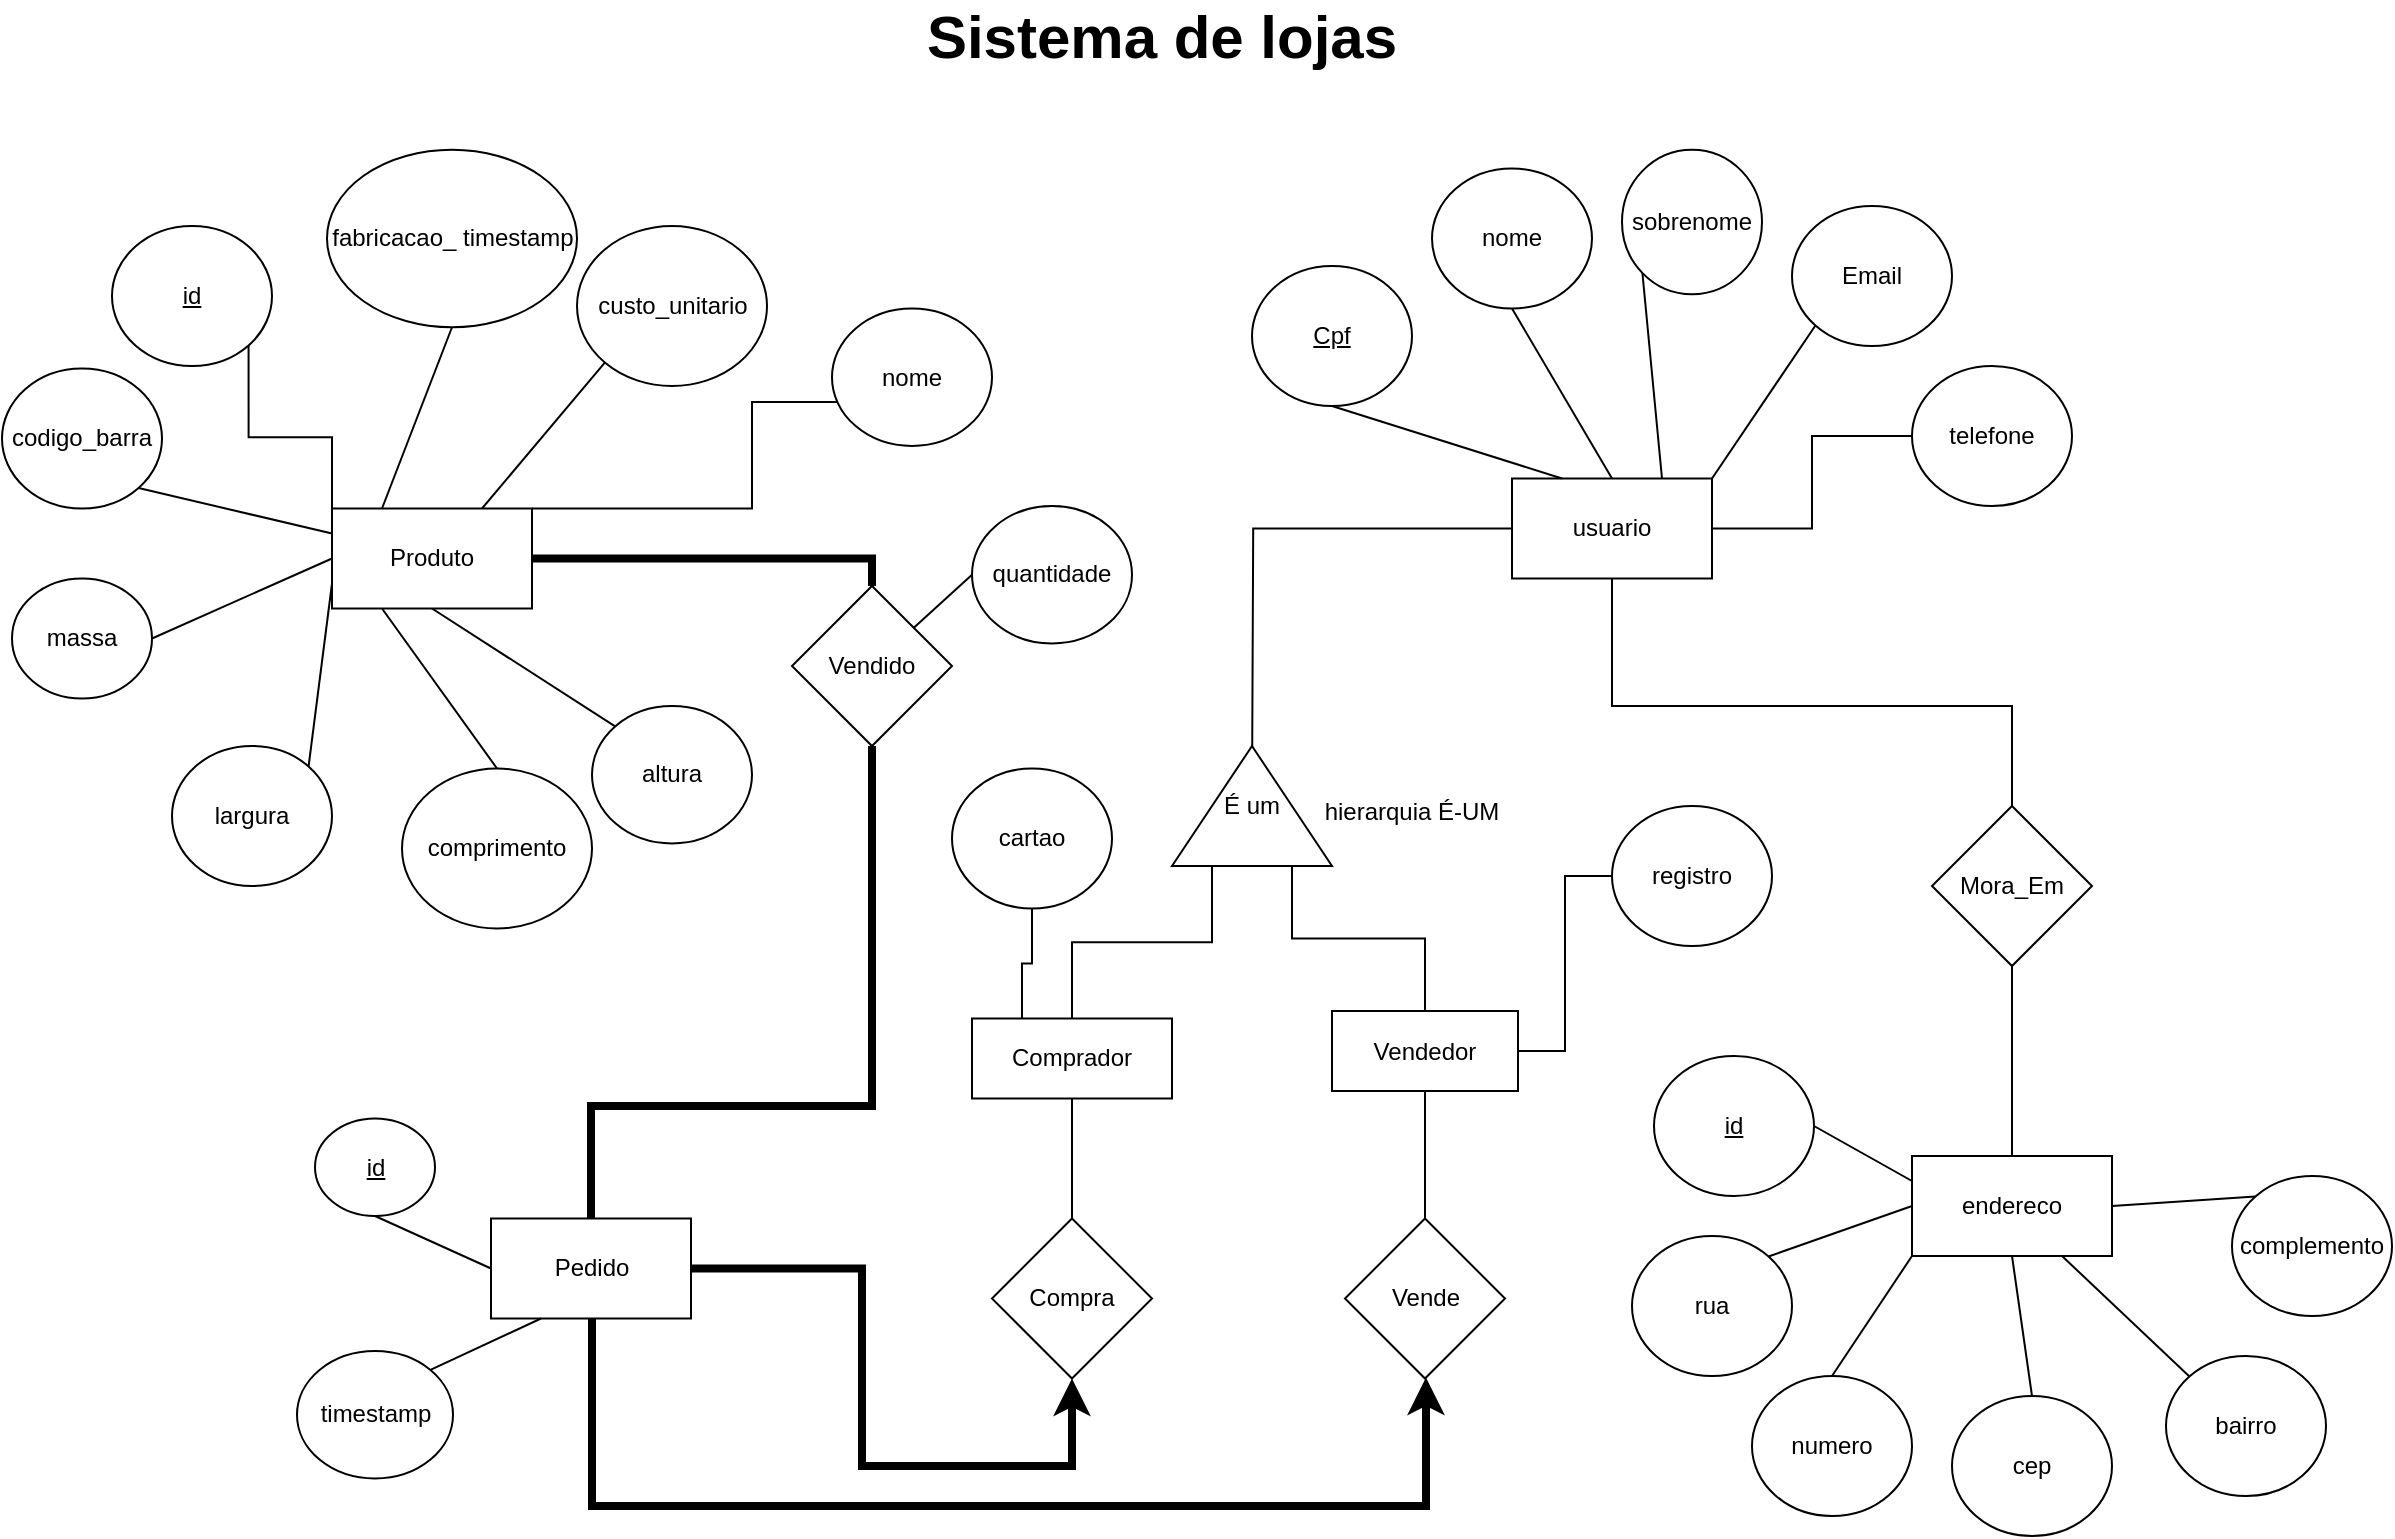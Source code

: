 <mxfile version="20.3.6" type="device"><diagram id="7nKWPvb7Mx6whl2M1RHd" name="Página-1"><mxGraphModel dx="3576" dy="-273" grid="1" gridSize="10" guides="1" tooltips="1" connect="1" arrows="1" fold="1" page="1" pageScale="1" pageWidth="827" pageHeight="1169" math="0" shadow="0"><root><mxCell id="0"/><mxCell id="1" parent="0"/><mxCell id="INeWrYa-GnSXu3VdTGlm-1" value="&lt;font style=&quot;font-size: 30px;&quot;&gt;&lt;b&gt;Sistema de lojas&lt;/b&gt;&lt;/font&gt;" style="text;html=1;strokeColor=none;fillColor=none;align=center;verticalAlign=middle;whiteSpace=wrap;rounded=0;" parent="1" vertex="1"><mxGeometry x="-1260" y="1230" width="460" height="30" as="geometry"/></mxCell><mxCell id="INeWrYa-GnSXu3VdTGlm-66" style="edgeStyle=orthogonalEdgeStyle;rounded=0;orthogonalLoop=1;jettySize=auto;html=1;exitX=1;exitY=0.5;exitDx=0;exitDy=0;entryX=0.5;entryY=0;entryDx=0;entryDy=0;fontSize=12;startArrow=none;startFill=0;endArrow=none;endFill=0;strokeWidth=4;" parent="1" source="INeWrYa-GnSXu3VdTGlm-2" target="INeWrYa-GnSXu3VdTGlm-65" edge="1"><mxGeometry relative="1" as="geometry"><Array as="points"><mxPoint x="-1175" y="1506"/></Array></mxGeometry></mxCell><mxCell id="INeWrYa-GnSXu3VdTGlm-83" style="edgeStyle=orthogonalEdgeStyle;rounded=0;orthogonalLoop=1;jettySize=auto;html=1;exitX=0;exitY=0;exitDx=0;exitDy=0;entryX=1;entryY=1;entryDx=0;entryDy=0;strokeWidth=1;fontSize=12;startArrow=none;startFill=0;endArrow=none;endFill=0;" parent="1" source="INeWrYa-GnSXu3VdTGlm-2" target="INeWrYa-GnSXu3VdTGlm-81" edge="1"><mxGeometry relative="1" as="geometry"/></mxCell><mxCell id="INeWrYa-GnSXu3VdTGlm-2" value="Produto" style="rounded=0;whiteSpace=wrap;html=1;" parent="1" vertex="1"><mxGeometry x="-1445" y="1481.25" width="100" height="50" as="geometry"/></mxCell><mxCell id="INeWrYa-GnSXu3VdTGlm-59" style="edgeStyle=orthogonalEdgeStyle;rounded=0;orthogonalLoop=1;jettySize=auto;html=1;fontSize=30;startArrow=none;startFill=0;endArrow=none;endFill=0;" parent="1" source="INeWrYa-GnSXu3VdTGlm-3" edge="1"><mxGeometry relative="1" as="geometry"><mxPoint x="-984.941" y="1611.309" as="targetPoint"/></mxGeometry></mxCell><mxCell id="INeWrYa-GnSXu3VdTGlm-3" value="usuario" style="rounded=0;whiteSpace=wrap;html=1;" parent="1" vertex="1"><mxGeometry x="-855" y="1466.25" width="100" height="50" as="geometry"/></mxCell><mxCell id="INeWrYa-GnSXu3VdTGlm-69" style="edgeStyle=orthogonalEdgeStyle;rounded=0;orthogonalLoop=1;jettySize=auto;html=1;fontSize=12;startArrow=none;startFill=0;endArrow=classic;endFill=1;strokeWidth=4;exitX=1;exitY=0.5;exitDx=0;exitDy=0;entryX=0.5;entryY=1;entryDx=0;entryDy=0;" parent="1" source="INeWrYa-GnSXu3VdTGlm-5" target="INeWrYa-GnSXu3VdTGlm-68" edge="1"><mxGeometry relative="1" as="geometry"><mxPoint x="-1185" y="1850" as="sourcePoint"/><mxPoint x="-975" y="1916" as="targetPoint"/><Array as="points"><mxPoint x="-1180" y="1861"/><mxPoint x="-1180" y="1960"/><mxPoint x="-1075" y="1960"/></Array></mxGeometry></mxCell><mxCell id="INeWrYa-GnSXu3VdTGlm-5" value="Pedido" style="rounded=0;whiteSpace=wrap;html=1;" parent="1" vertex="1"><mxGeometry x="-1365.5" y="1836.25" width="100" height="50" as="geometry"/></mxCell><mxCell id="INeWrYa-GnSXu3VdTGlm-6" value="codigo_barra" style="ellipse;whiteSpace=wrap;html=1;" parent="1" vertex="1"><mxGeometry x="-1610" y="1411.25" width="80" height="70" as="geometry"/></mxCell><mxCell id="INeWrYa-GnSXu3VdTGlm-7" value="fabricacao_ timestamp" style="ellipse;whiteSpace=wrap;html=1;" parent="1" vertex="1"><mxGeometry x="-1447.5" y="1301.88" width="125" height="88.75" as="geometry"/></mxCell><mxCell id="INeWrYa-GnSXu3VdTGlm-8" value="custo_unitario" style="ellipse;whiteSpace=wrap;html=1;" parent="1" vertex="1"><mxGeometry x="-1322.5" y="1340" width="95" height="80" as="geometry"/></mxCell><mxCell id="INeWrYa-GnSXu3VdTGlm-9" value="massa" style="ellipse;whiteSpace=wrap;html=1;" parent="1" vertex="1"><mxGeometry x="-1605" y="1516.25" width="70" height="60" as="geometry"/></mxCell><mxCell id="INeWrYa-GnSXu3VdTGlm-11" value="largura" style="ellipse;whiteSpace=wrap;html=1;" parent="1" vertex="1"><mxGeometry x="-1525" y="1600" width="80" height="70" as="geometry"/></mxCell><mxCell id="INeWrYa-GnSXu3VdTGlm-12" value="altura" style="ellipse;whiteSpace=wrap;html=1;" parent="1" vertex="1"><mxGeometry x="-1315" y="1580" width="80" height="68.75" as="geometry"/></mxCell><mxCell id="INeWrYa-GnSXu3VdTGlm-13" value="comprimento" style="ellipse;whiteSpace=wrap;html=1;" parent="1" vertex="1"><mxGeometry x="-1410" y="1611.25" width="95" height="80" as="geometry"/></mxCell><mxCell id="INeWrYa-GnSXu3VdTGlm-14" value="" style="endArrow=none;html=1;rounded=0;strokeWidth=1;exitX=1;exitY=1;exitDx=0;exitDy=0;entryX=0;entryY=0.25;entryDx=0;entryDy=0;" parent="1" source="INeWrYa-GnSXu3VdTGlm-6" target="INeWrYa-GnSXu3VdTGlm-2" edge="1"><mxGeometry width="50" height="50" relative="1" as="geometry"><mxPoint x="-1465" y="746.25" as="sourcePoint"/><mxPoint x="-1385" y="793.75" as="targetPoint"/></mxGeometry></mxCell><mxCell id="INeWrYa-GnSXu3VdTGlm-15" value="" style="endArrow=none;html=1;rounded=0;strokeWidth=1;exitX=0.5;exitY=1;exitDx=0;exitDy=0;entryX=0.25;entryY=0;entryDx=0;entryDy=0;" parent="1" source="INeWrYa-GnSXu3VdTGlm-7" target="INeWrYa-GnSXu3VdTGlm-2" edge="1"><mxGeometry width="50" height="50" relative="1" as="geometry"><mxPoint x="-1491.581" y="1440.88" as="sourcePoint"/><mxPoint x="-1435" y="1503.75" as="targetPoint"/></mxGeometry></mxCell><mxCell id="INeWrYa-GnSXu3VdTGlm-16" value="" style="endArrow=none;html=1;rounded=0;strokeWidth=1;exitX=0;exitY=1;exitDx=0;exitDy=0;entryX=0.75;entryY=0;entryDx=0;entryDy=0;" parent="1" source="INeWrYa-GnSXu3VdTGlm-8" target="INeWrYa-GnSXu3VdTGlm-2" edge="1"><mxGeometry width="50" height="50" relative="1" as="geometry"><mxPoint x="-1481.581" y="1450.88" as="sourcePoint"/><mxPoint x="-1425" y="1513.75" as="targetPoint"/></mxGeometry></mxCell><mxCell id="INeWrYa-GnSXu3VdTGlm-17" value="" style="endArrow=none;html=1;rounded=0;strokeWidth=1;exitX=1;exitY=0.5;exitDx=0;exitDy=0;entryX=0;entryY=0.5;entryDx=0;entryDy=0;" parent="1" source="INeWrYa-GnSXu3VdTGlm-9" target="INeWrYa-GnSXu3VdTGlm-2" edge="1"><mxGeometry width="50" height="50" relative="1" as="geometry"><mxPoint x="-1471.581" y="1460.88" as="sourcePoint"/><mxPoint x="-1415" y="1523.75" as="targetPoint"/></mxGeometry></mxCell><mxCell id="INeWrYa-GnSXu3VdTGlm-18" value="" style="endArrow=none;html=1;rounded=0;strokeWidth=1;exitX=1;exitY=0;exitDx=0;exitDy=0;entryX=0;entryY=0.75;entryDx=0;entryDy=0;" parent="1" source="INeWrYa-GnSXu3VdTGlm-11" target="INeWrYa-GnSXu3VdTGlm-2" edge="1"><mxGeometry width="50" height="50" relative="1" as="geometry"><mxPoint x="-1461.581" y="1470.88" as="sourcePoint"/><mxPoint x="-1405" y="1533.75" as="targetPoint"/></mxGeometry></mxCell><mxCell id="INeWrYa-GnSXu3VdTGlm-19" value="" style="endArrow=none;html=1;rounded=0;strokeWidth=1;exitX=0.25;exitY=1;exitDx=0;exitDy=0;entryX=0.5;entryY=0;entryDx=0;entryDy=0;" parent="1" source="INeWrYa-GnSXu3VdTGlm-2" target="INeWrYa-GnSXu3VdTGlm-13" edge="1"><mxGeometry width="50" height="50" relative="1" as="geometry"><mxPoint x="-1451.581" y="1480.88" as="sourcePoint"/><mxPoint x="-1395" y="1543.75" as="targetPoint"/></mxGeometry></mxCell><mxCell id="INeWrYa-GnSXu3VdTGlm-20" value="" style="endArrow=none;html=1;rounded=0;strokeWidth=1;exitX=0.5;exitY=1;exitDx=0;exitDy=0;entryX=0;entryY=0;entryDx=0;entryDy=0;" parent="1" source="INeWrYa-GnSXu3VdTGlm-2" target="INeWrYa-GnSXu3VdTGlm-12" edge="1"><mxGeometry width="50" height="50" relative="1" as="geometry"><mxPoint x="-1441.581" y="1490.88" as="sourcePoint"/><mxPoint x="-1385" y="1553.75" as="targetPoint"/></mxGeometry></mxCell><mxCell id="INeWrYa-GnSXu3VdTGlm-22" value="&lt;u&gt;Cpf&lt;/u&gt;" style="ellipse;whiteSpace=wrap;html=1;" parent="1" vertex="1"><mxGeometry x="-985" y="1360" width="80" height="70" as="geometry"/></mxCell><mxCell id="INeWrYa-GnSXu3VdTGlm-23" value="" style="endArrow=none;html=1;rounded=0;strokeWidth=1;exitX=0.5;exitY=1;exitDx=0;exitDy=0;entryX=0.25;entryY=0;entryDx=0;entryDy=0;" parent="1" source="INeWrYa-GnSXu3VdTGlm-22" target="INeWrYa-GnSXu3VdTGlm-3" edge="1"><mxGeometry width="50" height="50" relative="1" as="geometry"><mxPoint x="-875" y="1601.25" as="sourcePoint"/><mxPoint x="-830" y="1453.75" as="targetPoint"/></mxGeometry></mxCell><mxCell id="INeWrYa-GnSXu3VdTGlm-24" value="nome" style="ellipse;whiteSpace=wrap;html=1;" parent="1" vertex="1"><mxGeometry x="-895" y="1311.25" width="80" height="70" as="geometry"/></mxCell><mxCell id="INeWrYa-GnSXu3VdTGlm-25" value="" style="endArrow=none;html=1;rounded=0;strokeWidth=1;exitX=0.5;exitY=1;exitDx=0;exitDy=0;entryX=0.5;entryY=0;entryDx=0;entryDy=0;" parent="1" source="INeWrYa-GnSXu3VdTGlm-24" target="INeWrYa-GnSXu3VdTGlm-3" edge="1"><mxGeometry width="50" height="50" relative="1" as="geometry"><mxPoint x="-875" y="1396.25" as="sourcePoint"/><mxPoint x="-805" y="1453.75" as="targetPoint"/></mxGeometry></mxCell><mxCell id="INeWrYa-GnSXu3VdTGlm-26" value="Email" style="ellipse;whiteSpace=wrap;html=1;" parent="1" vertex="1"><mxGeometry x="-715" y="1330" width="80" height="70" as="geometry"/></mxCell><mxCell id="INeWrYa-GnSXu3VdTGlm-27" value="" style="endArrow=none;html=1;rounded=0;strokeWidth=1;exitX=0;exitY=1;exitDx=0;exitDy=0;entryX=1;entryY=0;entryDx=0;entryDy=0;" parent="1" source="INeWrYa-GnSXu3VdTGlm-26" target="INeWrYa-GnSXu3VdTGlm-3" edge="1"><mxGeometry width="50" height="50" relative="1" as="geometry"><mxPoint x="-895" y="1421.25" as="sourcePoint"/><mxPoint x="-855" y="1491.25" as="targetPoint"/></mxGeometry></mxCell><mxCell id="INeWrYa-GnSXu3VdTGlm-29" value="endereco" style="rounded=0;whiteSpace=wrap;html=1;" parent="1" vertex="1"><mxGeometry x="-655" y="1805" width="100" height="50" as="geometry"/></mxCell><mxCell id="INeWrYa-GnSXu3VdTGlm-30" value="rua" style="ellipse;whiteSpace=wrap;html=1;" parent="1" vertex="1"><mxGeometry x="-795" y="1845" width="80" height="70" as="geometry"/></mxCell><mxCell id="INeWrYa-GnSXu3VdTGlm-31" value="numero" style="ellipse;whiteSpace=wrap;html=1;" parent="1" vertex="1"><mxGeometry x="-735" y="1915" width="80" height="70" as="geometry"/></mxCell><mxCell id="INeWrYa-GnSXu3VdTGlm-32" value="cep" style="ellipse;whiteSpace=wrap;html=1;" parent="1" vertex="1"><mxGeometry x="-635" y="1925" width="80" height="70" as="geometry"/></mxCell><mxCell id="INeWrYa-GnSXu3VdTGlm-33" value="bairro" style="ellipse;whiteSpace=wrap;html=1;" parent="1" vertex="1"><mxGeometry x="-528" y="1905" width="80" height="70" as="geometry"/></mxCell><mxCell id="INeWrYa-GnSXu3VdTGlm-34" value="complemento" style="ellipse;whiteSpace=wrap;html=1;" parent="1" vertex="1"><mxGeometry x="-495" y="1815" width="80" height="70" as="geometry"/></mxCell><mxCell id="INeWrYa-GnSXu3VdTGlm-35" value="&lt;u&gt;id&lt;/u&gt;" style="ellipse;whiteSpace=wrap;html=1;" parent="1" vertex="1"><mxGeometry x="-784" y="1755" width="80" height="70" as="geometry"/></mxCell><mxCell id="INeWrYa-GnSXu3VdTGlm-36" value="" style="endArrow=none;html=1;rounded=0;strokeWidth=1;exitX=1;exitY=0.5;exitDx=0;exitDy=0;entryX=0;entryY=0.25;entryDx=0;entryDy=0;" parent="1" source="INeWrYa-GnSXu3VdTGlm-35" target="INeWrYa-GnSXu3VdTGlm-29" edge="1"><mxGeometry width="50" height="50" relative="1" as="geometry"><mxPoint x="-1025" y="1535" as="sourcePoint"/><mxPoint x="-950" y="1590" as="targetPoint"/></mxGeometry></mxCell><mxCell id="INeWrYa-GnSXu3VdTGlm-37" value="" style="endArrow=none;html=1;rounded=0;strokeWidth=1;exitX=1;exitY=0;exitDx=0;exitDy=0;entryX=0;entryY=0.5;entryDx=0;entryDy=0;" parent="1" source="INeWrYa-GnSXu3VdTGlm-30" target="INeWrYa-GnSXu3VdTGlm-29" edge="1"><mxGeometry width="50" height="50" relative="1" as="geometry"><mxPoint x="-1015" y="1545" as="sourcePoint"/><mxPoint x="-940" y="1600" as="targetPoint"/></mxGeometry></mxCell><mxCell id="INeWrYa-GnSXu3VdTGlm-38" value="" style="endArrow=none;html=1;rounded=0;strokeWidth=1;exitX=0.5;exitY=0;exitDx=0;exitDy=0;entryX=0;entryY=1;entryDx=0;entryDy=0;" parent="1" source="INeWrYa-GnSXu3VdTGlm-31" target="INeWrYa-GnSXu3VdTGlm-29" edge="1"><mxGeometry width="50" height="50" relative="1" as="geometry"><mxPoint x="-1005" y="1555" as="sourcePoint"/><mxPoint x="-930" y="1610" as="targetPoint"/></mxGeometry></mxCell><mxCell id="INeWrYa-GnSXu3VdTGlm-39" value="" style="endArrow=none;html=1;rounded=0;strokeWidth=1;exitX=0.5;exitY=0;exitDx=0;exitDy=0;entryX=0.5;entryY=1;entryDx=0;entryDy=0;" parent="1" source="INeWrYa-GnSXu3VdTGlm-32" target="INeWrYa-GnSXu3VdTGlm-29" edge="1"><mxGeometry width="50" height="50" relative="1" as="geometry"><mxPoint x="-995" y="1565" as="sourcePoint"/><mxPoint x="-920" y="1620" as="targetPoint"/></mxGeometry></mxCell><mxCell id="INeWrYa-GnSXu3VdTGlm-40" value="" style="endArrow=none;html=1;rounded=0;strokeWidth=1;exitX=0;exitY=0;exitDx=0;exitDy=0;entryX=0.75;entryY=1;entryDx=0;entryDy=0;" parent="1" source="INeWrYa-GnSXu3VdTGlm-33" target="INeWrYa-GnSXu3VdTGlm-29" edge="1"><mxGeometry width="50" height="50" relative="1" as="geometry"><mxPoint x="-985" y="1575" as="sourcePoint"/><mxPoint x="-910" y="1630" as="targetPoint"/></mxGeometry></mxCell><mxCell id="INeWrYa-GnSXu3VdTGlm-41" value="" style="endArrow=none;html=1;rounded=0;strokeWidth=1;exitX=1;exitY=0.5;exitDx=0;exitDy=0;entryX=0;entryY=0;entryDx=0;entryDy=0;" parent="1" source="INeWrYa-GnSXu3VdTGlm-29" target="INeWrYa-GnSXu3VdTGlm-34" edge="1"><mxGeometry width="50" height="50" relative="1" as="geometry"><mxPoint x="-975" y="1585" as="sourcePoint"/><mxPoint x="-900" y="1640" as="targetPoint"/></mxGeometry></mxCell><mxCell id="INeWrYa-GnSXu3VdTGlm-43" value="sobrenome" style="ellipse;whiteSpace=wrap;html=1;" parent="1" vertex="1"><mxGeometry x="-800" y="1301.88" width="70" height="72.25" as="geometry"/></mxCell><mxCell id="INeWrYa-GnSXu3VdTGlm-44" value="" style="endArrow=none;html=1;rounded=0;strokeWidth=1;exitX=0;exitY=1;exitDx=0;exitDy=0;entryX=0.75;entryY=0;entryDx=0;entryDy=0;" parent="1" source="INeWrYa-GnSXu3VdTGlm-43" target="INeWrYa-GnSXu3VdTGlm-3" edge="1"><mxGeometry width="50" height="50" relative="1" as="geometry"><mxPoint x="-795" y="1391.25" as="sourcePoint"/><mxPoint x="-795" y="1476.25" as="targetPoint"/></mxGeometry></mxCell><mxCell id="INeWrYa-GnSXu3VdTGlm-46" value="Mora_Em" style="rhombus;whiteSpace=wrap;html=1;strokeWidth=1;" parent="1" vertex="1"><mxGeometry x="-645" y="1630" width="80" height="80" as="geometry"/></mxCell><mxCell id="INeWrYa-GnSXu3VdTGlm-47" value="" style="endArrow=none;html=1;rounded=0;strokeWidth=1;exitX=0.5;exitY=1;exitDx=0;exitDy=0;entryX=0.5;entryY=0;entryDx=0;entryDy=0;" parent="1" source="INeWrYa-GnSXu3VdTGlm-3" target="INeWrYa-GnSXu3VdTGlm-46" edge="1"><mxGeometry width="50" height="50" relative="1" as="geometry"><mxPoint x="-564.0" y="1686.25" as="sourcePoint"/><mxPoint x="-515" y="1713.75" as="targetPoint"/><Array as="points"><mxPoint x="-805" y="1580"/><mxPoint x="-605" y="1580"/></Array></mxGeometry></mxCell><mxCell id="INeWrYa-GnSXu3VdTGlm-48" value="" style="edgeStyle=orthogonalEdgeStyle;rounded=0;orthogonalLoop=1;jettySize=auto;html=1;strokeWidth=1;entryX=0.5;entryY=1;entryDx=0;entryDy=0;exitX=0.5;exitY=0;exitDx=0;exitDy=0;endArrow=none;endFill=0;" parent="1" source="INeWrYa-GnSXu3VdTGlm-29" target="INeWrYa-GnSXu3VdTGlm-46" edge="1"><mxGeometry relative="1" as="geometry"><mxPoint x="-1185" y="885" as="sourcePoint"/><mxPoint x="-1185" y="740" as="targetPoint"/></mxGeometry></mxCell><mxCell id="INeWrYa-GnSXu3VdTGlm-61" style="edgeStyle=orthogonalEdgeStyle;rounded=0;orthogonalLoop=1;jettySize=auto;html=1;entryX=0.5;entryY=0;entryDx=0;entryDy=0;fontSize=30;startArrow=none;startFill=0;endArrow=none;endFill=0;exitX=0;exitY=0.25;exitDx=0;exitDy=0;" parent="1" source="INeWrYa-GnSXu3VdTGlm-74" target="INeWrYa-GnSXu3VdTGlm-57" edge="1"><mxGeometry relative="1" as="geometry"><mxPoint x="-1024.956" y="1651.294" as="sourcePoint"/></mxGeometry></mxCell><mxCell id="INeWrYa-GnSXu3VdTGlm-63" style="edgeStyle=orthogonalEdgeStyle;rounded=0;orthogonalLoop=1;jettySize=auto;html=1;entryX=0.5;entryY=0;entryDx=0;entryDy=0;fontSize=30;startArrow=none;startFill=0;endArrow=none;endFill=0;exitX=0;exitY=0.75;exitDx=0;exitDy=0;" parent="1" source="INeWrYa-GnSXu3VdTGlm-74" target="INeWrYa-GnSXu3VdTGlm-58" edge="1"><mxGeometry relative="1" as="geometry"><mxPoint x="-945.044" y="1651.294" as="sourcePoint"/></mxGeometry></mxCell><mxCell id="INeWrYa-GnSXu3VdTGlm-51" value="timestamp" style="ellipse;whiteSpace=wrap;html=1;" parent="1" vertex="1"><mxGeometry x="-1462.5" y="1902.5" width="78" height="63.75" as="geometry"/></mxCell><mxCell id="INeWrYa-GnSXu3VdTGlm-52" value="&lt;u&gt;id&lt;br&gt;&lt;/u&gt;" style="ellipse;whiteSpace=wrap;html=1;" parent="1" vertex="1"><mxGeometry x="-1453.5" y="1786.25" width="60" height="48.75" as="geometry"/></mxCell><mxCell id="INeWrYa-GnSXu3VdTGlm-54" value="" style="endArrow=none;html=1;rounded=0;strokeWidth=1;exitX=0;exitY=0.5;exitDx=0;exitDy=0;entryX=0.5;entryY=1;entryDx=0;entryDy=0;" parent="1" source="INeWrYa-GnSXu3VdTGlm-5" target="INeWrYa-GnSXu3VdTGlm-52" edge="1"><mxGeometry width="50" height="50" relative="1" as="geometry"><mxPoint x="-1675.5" y="1591.25" as="sourcePoint"/><mxPoint x="-1621.289" y="1682.717" as="targetPoint"/></mxGeometry></mxCell><mxCell id="INeWrYa-GnSXu3VdTGlm-55" value="" style="endArrow=none;html=1;rounded=0;strokeWidth=1;exitX=1;exitY=0;exitDx=0;exitDy=0;entryX=0.25;entryY=1;entryDx=0;entryDy=0;" parent="1" source="INeWrYa-GnSXu3VdTGlm-51" target="INeWrYa-GnSXu3VdTGlm-5" edge="1"><mxGeometry width="50" height="50" relative="1" as="geometry"><mxPoint x="-1665.5" y="1601.25" as="sourcePoint"/><mxPoint x="-1611.289" y="1692.717" as="targetPoint"/></mxGeometry></mxCell><mxCell id="INeWrYa-GnSXu3VdTGlm-57" value="Comprador" style="rounded=0;whiteSpace=wrap;html=1;" parent="1" vertex="1"><mxGeometry x="-1125" y="1736.25" width="100" height="40" as="geometry"/></mxCell><mxCell id="INeWrYa-GnSXu3VdTGlm-75" style="edgeStyle=orthogonalEdgeStyle;rounded=0;orthogonalLoop=1;jettySize=auto;html=1;fontSize=12;startArrow=none;startFill=0;endArrow=none;endFill=0;" parent="1" source="INeWrYa-GnSXu3VdTGlm-58" target="INeWrYa-GnSXu3VdTGlm-73" edge="1"><mxGeometry relative="1" as="geometry"/></mxCell><mxCell id="INeWrYa-GnSXu3VdTGlm-58" value="Vendedor" style="rounded=0;whiteSpace=wrap;html=1;" parent="1" vertex="1"><mxGeometry x="-945" y="1732.5" width="93" height="40" as="geometry"/></mxCell><mxCell id="INeWrYa-GnSXu3VdTGlm-64" value="&lt;font style=&quot;font-size: 12px;&quot;&gt;hierarquia É-UM&lt;/font&gt;" style="text;html=1;strokeColor=none;fillColor=none;align=center;verticalAlign=middle;whiteSpace=wrap;rounded=0;fontSize=30;" parent="1" vertex="1"><mxGeometry x="-970" y="1611.25" width="130" height="30" as="geometry"/></mxCell><mxCell id="INeWrYa-GnSXu3VdTGlm-67" style="edgeStyle=orthogonalEdgeStyle;rounded=0;orthogonalLoop=1;jettySize=auto;html=1;exitX=0.5;exitY=1;exitDx=0;exitDy=0;entryX=0.5;entryY=0;entryDx=0;entryDy=0;fontSize=12;startArrow=none;startFill=0;endArrow=none;endFill=0;strokeWidth=4;" parent="1" source="INeWrYa-GnSXu3VdTGlm-65" target="INeWrYa-GnSXu3VdTGlm-5" edge="1"><mxGeometry relative="1" as="geometry"><Array as="points"><mxPoint x="-1175" y="1611"/><mxPoint x="-1175" y="1780"/><mxPoint x="-1316" y="1780"/></Array></mxGeometry></mxCell><mxCell id="INeWrYa-GnSXu3VdTGlm-65" value="Vendido" style="rhombus;whiteSpace=wrap;html=1;strokeWidth=1;" parent="1" vertex="1"><mxGeometry x="-1215" y="1520" width="80" height="80" as="geometry"/></mxCell><mxCell id="INeWrYa-GnSXu3VdTGlm-70" style="edgeStyle=orthogonalEdgeStyle;rounded=0;orthogonalLoop=1;jettySize=auto;html=1;exitX=0.5;exitY=0;exitDx=0;exitDy=0;entryX=0.5;entryY=1;entryDx=0;entryDy=0;fontSize=12;startArrow=none;startFill=0;endArrow=none;endFill=0;" parent="1" source="INeWrYa-GnSXu3VdTGlm-68" target="INeWrYa-GnSXu3VdTGlm-57" edge="1"><mxGeometry relative="1" as="geometry"><Array as="points"><mxPoint x="-1075" y="1800"/><mxPoint x="-1075" y="1800"/></Array></mxGeometry></mxCell><mxCell id="INeWrYa-GnSXu3VdTGlm-68" value="Compra" style="rhombus;whiteSpace=wrap;html=1;strokeWidth=1;" parent="1" vertex="1"><mxGeometry x="-1115" y="1836.25" width="80" height="80" as="geometry"/></mxCell><mxCell id="INeWrYa-GnSXu3VdTGlm-76" style="edgeStyle=orthogonalEdgeStyle;rounded=0;orthogonalLoop=1;jettySize=auto;html=1;fontSize=12;startArrow=none;startFill=0;endArrow=classic;endFill=1;strokeWidth=4;" parent="1" target="INeWrYa-GnSXu3VdTGlm-73" edge="1"><mxGeometry relative="1" as="geometry"><mxPoint x="-1315" y="1886" as="sourcePoint"/><Array as="points"><mxPoint x="-1315" y="1980"/><mxPoint x="-898" y="1980"/></Array></mxGeometry></mxCell><mxCell id="INeWrYa-GnSXu3VdTGlm-73" value="Vende" style="rhombus;whiteSpace=wrap;html=1;strokeWidth=1;" parent="1" vertex="1"><mxGeometry x="-938.5" y="1836.25" width="80" height="80" as="geometry"/></mxCell><mxCell id="INeWrYa-GnSXu3VdTGlm-74" value="É um" style="triangle;whiteSpace=wrap;html=1;fontSize=12;direction=north;" parent="1" vertex="1"><mxGeometry x="-1025" y="1600" width="80" height="60" as="geometry"/></mxCell><mxCell id="INeWrYa-GnSXu3VdTGlm-80" style="edgeStyle=orthogonalEdgeStyle;rounded=0;orthogonalLoop=1;jettySize=auto;html=1;entryX=1;entryY=0;entryDx=0;entryDy=0;strokeWidth=1;fontSize=12;startArrow=none;startFill=0;endArrow=none;endFill=0;" parent="1" source="INeWrYa-GnSXu3VdTGlm-79" target="INeWrYa-GnSXu3VdTGlm-2" edge="1"><mxGeometry relative="1" as="geometry"><Array as="points"><mxPoint x="-1235" y="1428"/><mxPoint x="-1235" y="1481"/></Array></mxGeometry></mxCell><mxCell id="INeWrYa-GnSXu3VdTGlm-79" value="nome" style="ellipse;whiteSpace=wrap;html=1;" parent="1" vertex="1"><mxGeometry x="-1195" y="1381.25" width="80" height="68.75" as="geometry"/></mxCell><mxCell id="INeWrYa-GnSXu3VdTGlm-81" value="&lt;u&gt;id&lt;/u&gt;" style="ellipse;whiteSpace=wrap;html=1;" parent="1" vertex="1"><mxGeometry x="-1555" y="1340" width="80" height="70" as="geometry"/></mxCell><mxCell id="INeWrYa-GnSXu3VdTGlm-85" value="" style="edgeStyle=orthogonalEdgeStyle;rounded=0;orthogonalLoop=1;jettySize=auto;html=1;strokeWidth=1;fontSize=12;startArrow=none;startFill=0;endArrow=none;endFill=0;" parent="1" source="INeWrYa-GnSXu3VdTGlm-84" target="INeWrYa-GnSXu3VdTGlm-3" edge="1"><mxGeometry relative="1" as="geometry"/></mxCell><mxCell id="INeWrYa-GnSXu3VdTGlm-84" value="telefone" style="ellipse;whiteSpace=wrap;html=1;" parent="1" vertex="1"><mxGeometry x="-655" y="1410" width="80" height="70" as="geometry"/></mxCell><mxCell id="INeWrYa-GnSXu3VdTGlm-90" style="edgeStyle=orthogonalEdgeStyle;rounded=0;orthogonalLoop=1;jettySize=auto;html=1;entryX=1;entryY=0.5;entryDx=0;entryDy=0;strokeWidth=1;fontSize=12;startArrow=none;startFill=0;endArrow=none;endFill=0;" parent="1" source="INeWrYa-GnSXu3VdTGlm-87" target="INeWrYa-GnSXu3VdTGlm-58" edge="1"><mxGeometry relative="1" as="geometry"/></mxCell><mxCell id="INeWrYa-GnSXu3VdTGlm-87" value="registro" style="ellipse;whiteSpace=wrap;html=1;" parent="1" vertex="1"><mxGeometry x="-805" y="1630" width="80" height="70" as="geometry"/></mxCell><mxCell id="INeWrYa-GnSXu3VdTGlm-89" style="edgeStyle=orthogonalEdgeStyle;rounded=0;orthogonalLoop=1;jettySize=auto;html=1;entryX=0.25;entryY=0;entryDx=0;entryDy=0;strokeWidth=1;fontSize=12;startArrow=none;startFill=0;endArrow=none;endFill=0;" parent="1" source="INeWrYa-GnSXu3VdTGlm-88" target="INeWrYa-GnSXu3VdTGlm-57" edge="1"><mxGeometry relative="1" as="geometry"/></mxCell><mxCell id="INeWrYa-GnSXu3VdTGlm-88" value="cartao" style="ellipse;whiteSpace=wrap;html=1;" parent="1" vertex="1"><mxGeometry x="-1135" y="1611.25" width="80" height="70" as="geometry"/></mxCell><mxCell id="lN4Zf5g374YtSmI0mSZg-1" value="quantidade" style="ellipse;whiteSpace=wrap;html=1;" vertex="1" parent="1"><mxGeometry x="-1125" y="1480" width="80" height="68.75" as="geometry"/></mxCell><mxCell id="lN4Zf5g374YtSmI0mSZg-2" value="" style="endArrow=none;html=1;rounded=0;strokeWidth=1;entryX=0;entryY=0.5;entryDx=0;entryDy=0;" edge="1" parent="1" source="INeWrYa-GnSXu3VdTGlm-65" target="lN4Zf5g374YtSmI0mSZg-1"><mxGeometry width="50" height="50" relative="1" as="geometry"><mxPoint x="-1226.56" y="1521.05" as="sourcePoint"/><mxPoint x="-1134.999" y="1580.002" as="targetPoint"/></mxGeometry></mxCell></root></mxGraphModel></diagram></mxfile>